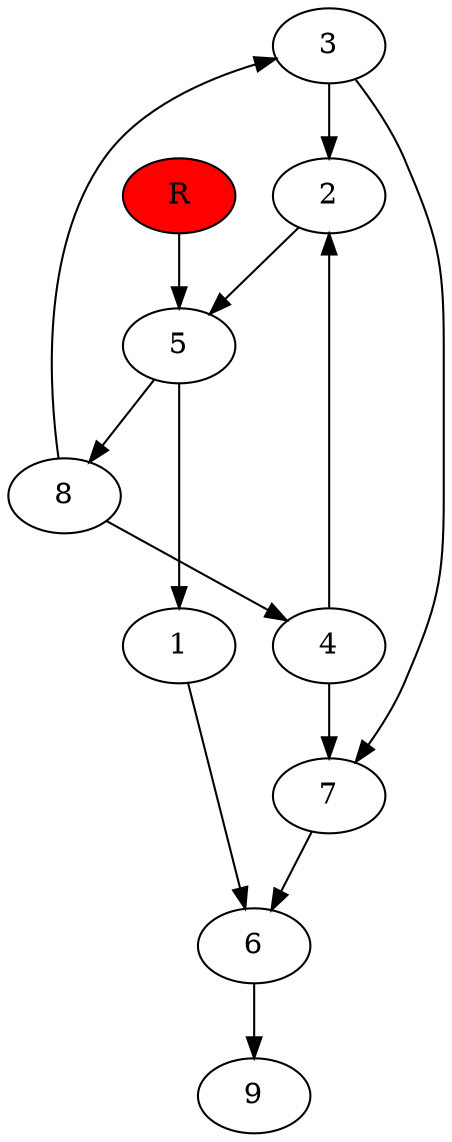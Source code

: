 digraph prb46639 {
	1
	2
	3
	4
	5
	6
	7
	8
	R [fillcolor="#ff0000" style=filled]
	1 -> 6
	2 -> 5
	3 -> 2
	3 -> 7
	4 -> 2
	4 -> 7
	5 -> 1
	5 -> 8
	6 -> 9
	7 -> 6
	8 -> 3
	8 -> 4
	R -> 5
}
